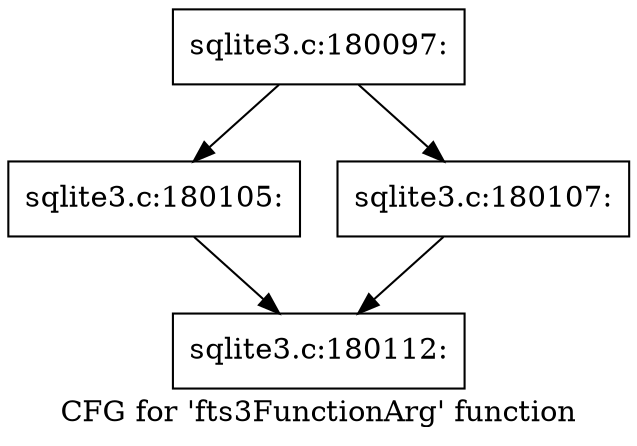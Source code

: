 digraph "CFG for 'fts3FunctionArg' function" {
	label="CFG for 'fts3FunctionArg' function";

	Node0x55c0f528cac0 [shape=record,label="{sqlite3.c:180097:}"];
	Node0x55c0f528cac0 -> Node0x55c0fb270f90;
	Node0x55c0f528cac0 -> Node0x55c0fb271030;
	Node0x55c0fb270f90 [shape=record,label="{sqlite3.c:180105:}"];
	Node0x55c0fb270f90 -> Node0x55c0fb270fe0;
	Node0x55c0fb271030 [shape=record,label="{sqlite3.c:180107:}"];
	Node0x55c0fb271030 -> Node0x55c0fb270fe0;
	Node0x55c0fb270fe0 [shape=record,label="{sqlite3.c:180112:}"];
}
